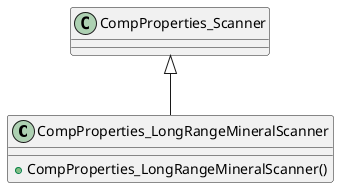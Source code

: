 @startuml
class CompProperties_LongRangeMineralScanner {
    + CompProperties_LongRangeMineralScanner()
}
CompProperties_Scanner <|-- CompProperties_LongRangeMineralScanner
@enduml
